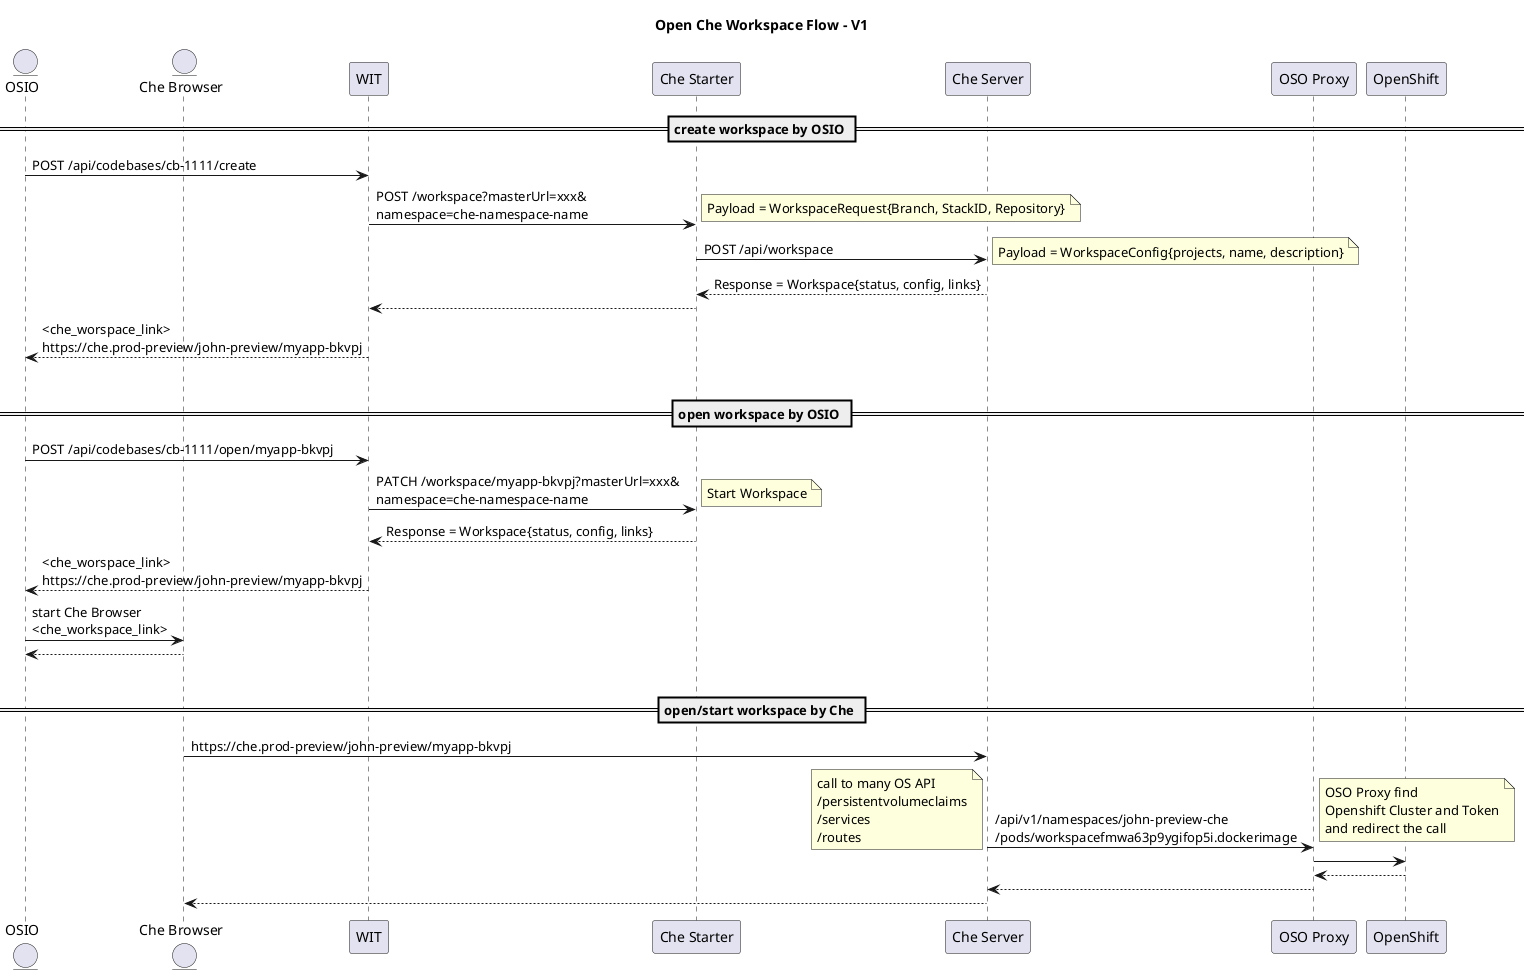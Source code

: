 
@startuml

title Open Che Workspace Flow - V1

entity OSIO as osio
entity "Che Browser" as cheb

participant "WIT" as wit
participant "Che Starter" as chestart
participant "Che Server" as chesrv
participant "OSO Proxy" as proxy
participant "OpenShift" as os

== create workspace by OSIO ==
osio -> wit : POST /api/codebases/cb-1111/create
wit -> chestart : POST /workspace?masterUrl=xxx&\nnamespace=che-namespace-name
note right : Payload = WorkspaceRequest{Branch, StackID, Repository}        
chestart -> chesrv : POST /api/workspace
note right : Payload = WorkspaceConfig{projects, name, description}
chestart <-- chesrv : Response = Workspace{status, config, links}
wit <-- chestart
osio <-- wit : <che_worspace_link>\nhttps://che.prod-preview/john-preview/myapp-bkvpj
|||

== open workspace by OSIO ==
osio -> wit : POST /api/codebases/cb-1111/open/myapp-bkvpj
wit -> chestart : PATCH /workspace/myapp-bkvpj?masterUrl=xxx&\nnamespace=che-namespace-name
note right : Start Workspace
wit <-- chestart : Response = Workspace{status, config, links}
osio <-- wit : <che_worspace_link>\nhttps://che.prod-preview/john-preview/myapp-bkvpj
osio -> cheb : start Che Browser\n<che_workspace_link>
osio <-- cheb
|||

== open/start workspace by Che ==
cheb -> chesrv : https://che.prod-preview/john-preview/myapp-bkvpj
chesrv -> proxy : /api/v1/namespaces/john-preview-che\n/pods/workspacefmwa63p9ygifop5i.dockerimage
note left : call to many OS API\n/persistentvolumeclaims\n/services\n/routes
note right : OSO Proxy find\nOpenshift Cluster and Token\nand redirect the call
proxy -> os
proxy <-- os
chesrv <-- proxy
cheb <-- chesrv

@enduml